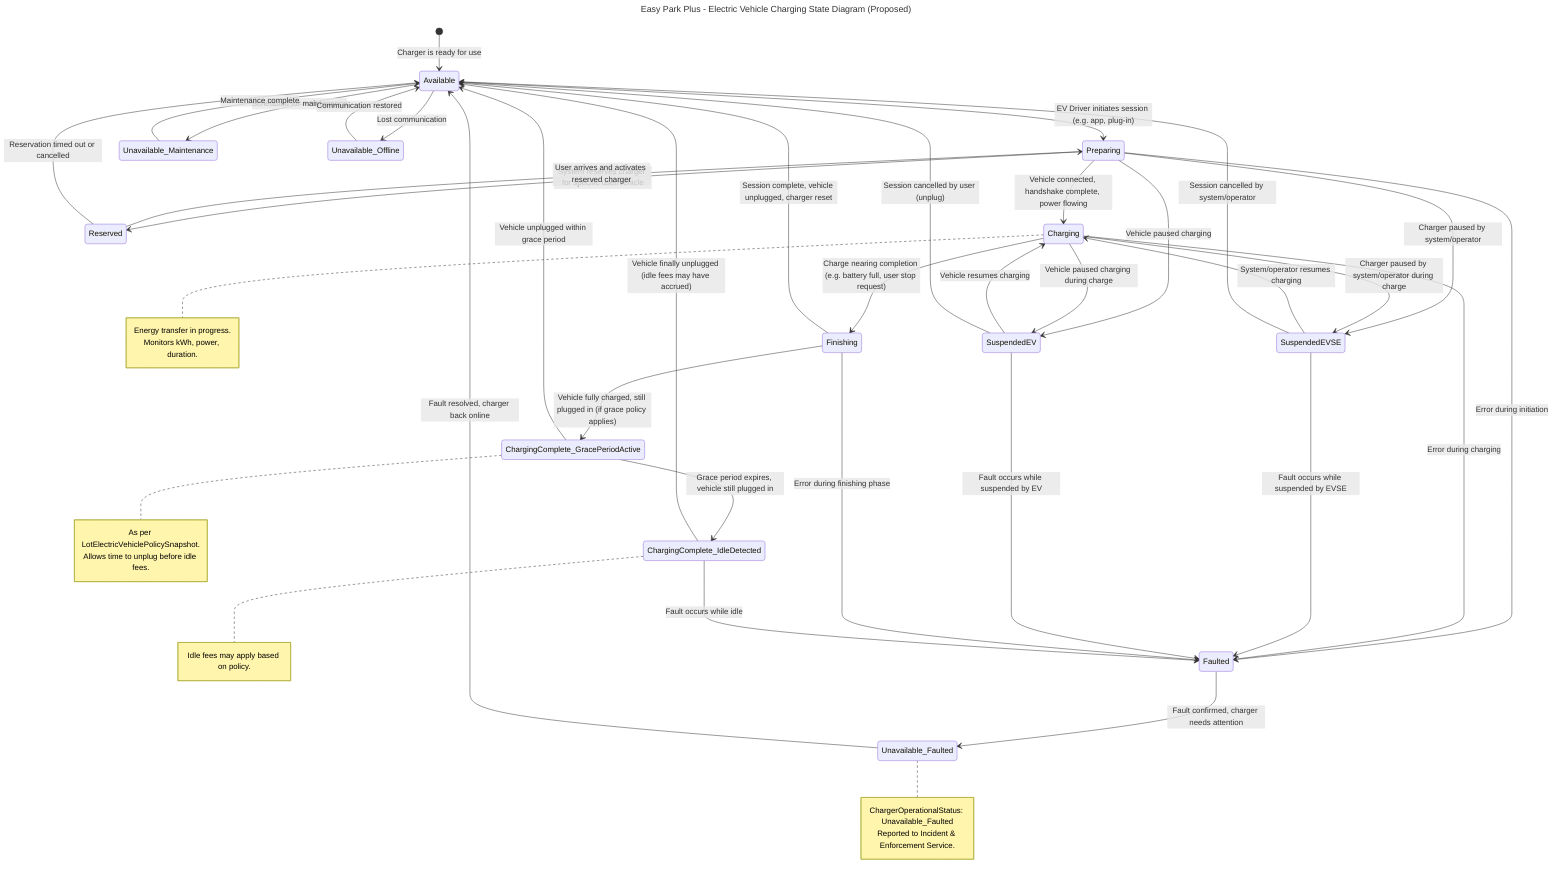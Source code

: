 ---
title: Easy Park Plus - Electric Vehicle Charging State Diagram (Proposed)
---

stateDiagram-v2
    [*] --> Available : Charger is ready for use

    Available --> Preparing : EV Driver initiates session (e.g. app, plug-in)
    Preparing --> Reserved : System reserves charger for specific user/vehicle
    Reserved --> Preparing : User arrives and activates reserved charger
    Reserved --> Available : Reservation timed out or cancelled

    Preparing --> Charging : Vehicle connected, handshake complete, power flowing
    Preparing --> SuspendedEVSE : Charger paused by system/operator
    Preparing --> SuspendedEV : Vehicle paused charging
    Preparing --> Faulted : Error during initiation

    Charging --> Finishing : Charge nearing completion (e.g. battery full, user stop request)
    Charging --> SuspendedEVSE : Charger paused by system/operator during charge
    Charging --> SuspendedEV : Vehicle paused charging during charge
    Charging --> Faulted : Error during charging

    SuspendedEVSE --> Charging : System/operator resumes charging
    SuspendedEVSE --> Available : Session cancelled by system/operator
    SuspendedEVSE --> Faulted : Fault occurs while suspended by EVSE

    SuspendedEV --> Charging : Vehicle resumes charging
    SuspendedEV --> Available : Session cancelled by user (unplug)
    SuspendedEV --> Faulted : Fault occurs while suspended by EV

    Finishing --> Available : Session complete, vehicle unplugged, charger reset
    Finishing --> ChargingComplete_GracePeriodActive : Vehicle fully charged, still plugged in (if grace policy applies)
    Finishing --> Faulted : Error during finishing phase

    ChargingComplete_GracePeriodActive --> ChargingComplete_IdleDetected : Grace period expires, vehicle still plugged in
    ChargingComplete_GracePeriodActive --> Available : Vehicle unplugged within grace period

    ChargingComplete_IdleDetected --> Available : Vehicle finally unplugged (idle fees may have accrued)
    ChargingComplete_IdleDetected --> Faulted : Fault occurs while idle

    Faulted --> Unavailable_Faulted : Fault confirmed, charger needs attention
    Unavailable_Faulted --> Available : Fault resolved, charger back online
    
    Available --> Unavailable_Maintenance : Scheduled for maintenance
    Unavailable_Maintenance --> Available : Maintenance complete
    
    Available --> Unavailable_Offline : Lost communication
    Unavailable_Offline --> Available : Communication restored

    note right of Charging
      Energy transfer in progress.
      Monitors kWh, power, duration.
    end note
    
    note right of ChargingComplete_GracePeriodActive
      As per LotElectricVehiclePolicySnapshot.
      Allows time to unplug before idle fees.
    end note

    note right of ChargingComplete_IdleDetected
      Idle fees may apply based on policy.
    end note
    
    note right of Unavailable_Faulted
        ChargerOperationalStatus: Unavailable_Faulted
        Reported to Incident & Enforcement Service.
    end note
